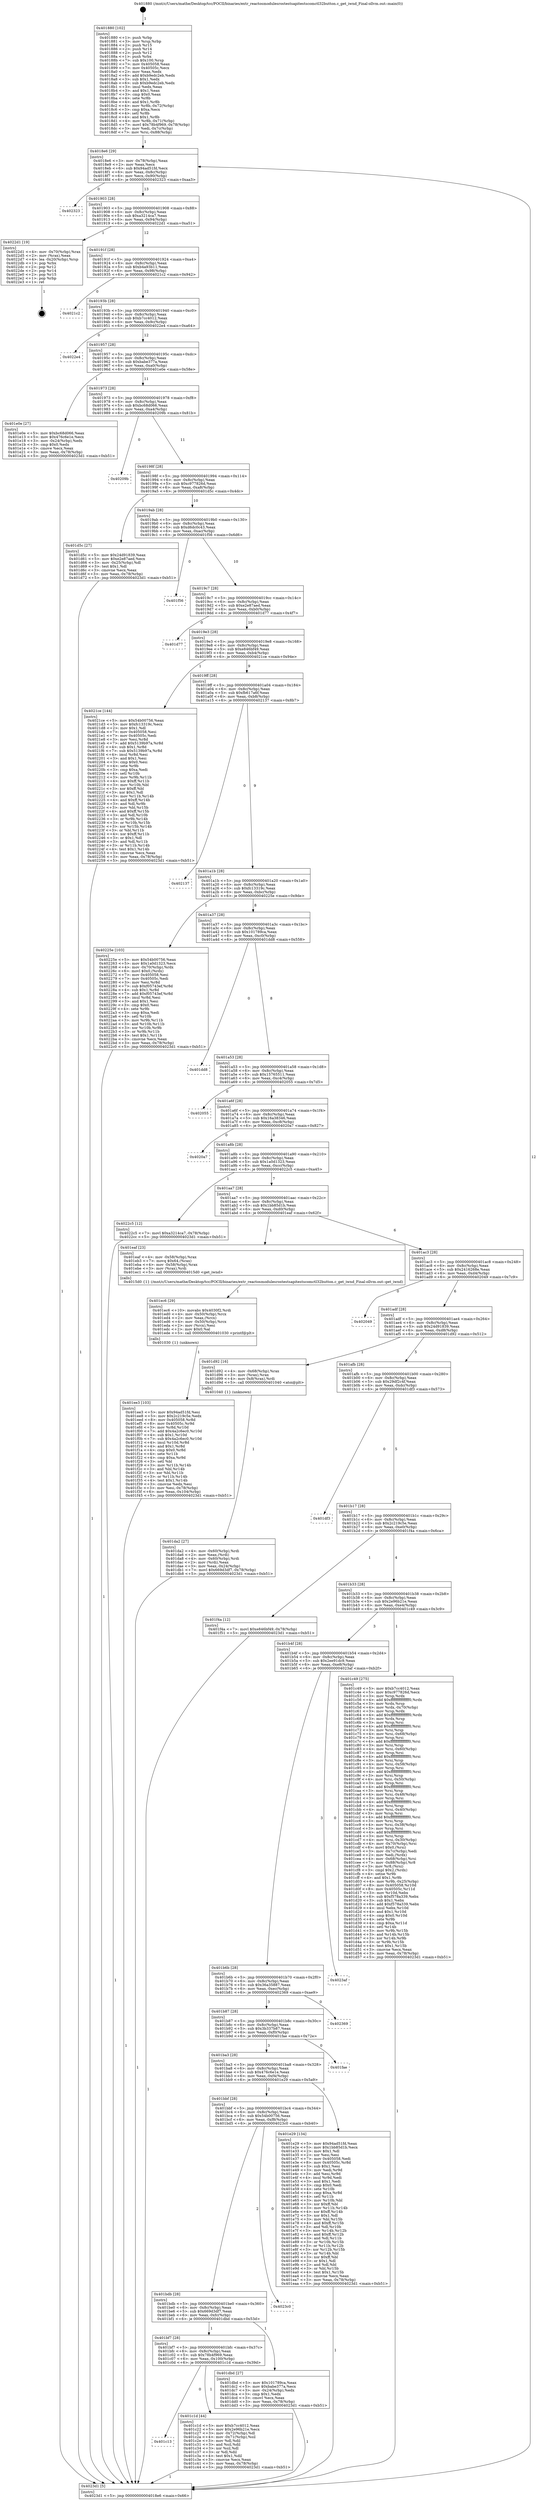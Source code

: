 digraph "0x401880" {
  label = "0x401880 (/mnt/c/Users/mathe/Desktop/tcc/POCII/binaries/extr_reactosmodulesrostestsapitestscomctl32button.c_get_iwnd_Final-ollvm.out::main(0))"
  labelloc = "t"
  node[shape=record]

  Entry [label="",width=0.3,height=0.3,shape=circle,fillcolor=black,style=filled]
  "0x4018e6" [label="{
     0x4018e6 [29]\l
     | [instrs]\l
     &nbsp;&nbsp;0x4018e6 \<+3\>: mov -0x78(%rbp),%eax\l
     &nbsp;&nbsp;0x4018e9 \<+2\>: mov %eax,%ecx\l
     &nbsp;&nbsp;0x4018eb \<+6\>: sub $0x94ad51fd,%ecx\l
     &nbsp;&nbsp;0x4018f1 \<+6\>: mov %eax,-0x8c(%rbp)\l
     &nbsp;&nbsp;0x4018f7 \<+6\>: mov %ecx,-0x90(%rbp)\l
     &nbsp;&nbsp;0x4018fd \<+6\>: je 0000000000402323 \<main+0xaa3\>\l
  }"]
  "0x402323" [label="{
     0x402323\l
  }", style=dashed]
  "0x401903" [label="{
     0x401903 [28]\l
     | [instrs]\l
     &nbsp;&nbsp;0x401903 \<+5\>: jmp 0000000000401908 \<main+0x88\>\l
     &nbsp;&nbsp;0x401908 \<+6\>: mov -0x8c(%rbp),%eax\l
     &nbsp;&nbsp;0x40190e \<+5\>: sub $0xa3214ca7,%eax\l
     &nbsp;&nbsp;0x401913 \<+6\>: mov %eax,-0x94(%rbp)\l
     &nbsp;&nbsp;0x401919 \<+6\>: je 00000000004022d1 \<main+0xa51\>\l
  }"]
  Exit [label="",width=0.3,height=0.3,shape=circle,fillcolor=black,style=filled,peripheries=2]
  "0x4022d1" [label="{
     0x4022d1 [19]\l
     | [instrs]\l
     &nbsp;&nbsp;0x4022d1 \<+4\>: mov -0x70(%rbp),%rax\l
     &nbsp;&nbsp;0x4022d5 \<+2\>: mov (%rax),%eax\l
     &nbsp;&nbsp;0x4022d7 \<+4\>: lea -0x20(%rbp),%rsp\l
     &nbsp;&nbsp;0x4022db \<+1\>: pop %rbx\l
     &nbsp;&nbsp;0x4022dc \<+2\>: pop %r12\l
     &nbsp;&nbsp;0x4022de \<+2\>: pop %r14\l
     &nbsp;&nbsp;0x4022e0 \<+2\>: pop %r15\l
     &nbsp;&nbsp;0x4022e2 \<+1\>: pop %rbp\l
     &nbsp;&nbsp;0x4022e3 \<+1\>: ret\l
  }"]
  "0x40191f" [label="{
     0x40191f [28]\l
     | [instrs]\l
     &nbsp;&nbsp;0x40191f \<+5\>: jmp 0000000000401924 \<main+0xa4\>\l
     &nbsp;&nbsp;0x401924 \<+6\>: mov -0x8c(%rbp),%eax\l
     &nbsp;&nbsp;0x40192a \<+5\>: sub $0xb4a93b11,%eax\l
     &nbsp;&nbsp;0x40192f \<+6\>: mov %eax,-0x98(%rbp)\l
     &nbsp;&nbsp;0x401935 \<+6\>: je 00000000004021c2 \<main+0x942\>\l
  }"]
  "0x401ee3" [label="{
     0x401ee3 [103]\l
     | [instrs]\l
     &nbsp;&nbsp;0x401ee3 \<+5\>: mov $0x94ad51fd,%esi\l
     &nbsp;&nbsp;0x401ee8 \<+5\>: mov $0x2c219c5e,%edx\l
     &nbsp;&nbsp;0x401eed \<+8\>: mov 0x405058,%r8d\l
     &nbsp;&nbsp;0x401ef5 \<+8\>: mov 0x40505c,%r9d\l
     &nbsp;&nbsp;0x401efd \<+3\>: mov %r8d,%r10d\l
     &nbsp;&nbsp;0x401f00 \<+7\>: add $0x4a2c6ec0,%r10d\l
     &nbsp;&nbsp;0x401f07 \<+4\>: sub $0x1,%r10d\l
     &nbsp;&nbsp;0x401f0b \<+7\>: sub $0x4a2c6ec0,%r10d\l
     &nbsp;&nbsp;0x401f12 \<+4\>: imul %r10d,%r8d\l
     &nbsp;&nbsp;0x401f16 \<+4\>: and $0x1,%r8d\l
     &nbsp;&nbsp;0x401f1a \<+4\>: cmp $0x0,%r8d\l
     &nbsp;&nbsp;0x401f1e \<+4\>: sete %r11b\l
     &nbsp;&nbsp;0x401f22 \<+4\>: cmp $0xa,%r9d\l
     &nbsp;&nbsp;0x401f26 \<+3\>: setl %bl\l
     &nbsp;&nbsp;0x401f29 \<+3\>: mov %r11b,%r14b\l
     &nbsp;&nbsp;0x401f2c \<+3\>: and %bl,%r14b\l
     &nbsp;&nbsp;0x401f2f \<+3\>: xor %bl,%r11b\l
     &nbsp;&nbsp;0x401f32 \<+3\>: or %r11b,%r14b\l
     &nbsp;&nbsp;0x401f35 \<+4\>: test $0x1,%r14b\l
     &nbsp;&nbsp;0x401f39 \<+3\>: cmovne %edx,%esi\l
     &nbsp;&nbsp;0x401f3c \<+3\>: mov %esi,-0x78(%rbp)\l
     &nbsp;&nbsp;0x401f3f \<+6\>: mov %eax,-0x104(%rbp)\l
     &nbsp;&nbsp;0x401f45 \<+5\>: jmp 00000000004023d1 \<main+0xb51\>\l
  }"]
  "0x4021c2" [label="{
     0x4021c2\l
  }", style=dashed]
  "0x40193b" [label="{
     0x40193b [28]\l
     | [instrs]\l
     &nbsp;&nbsp;0x40193b \<+5\>: jmp 0000000000401940 \<main+0xc0\>\l
     &nbsp;&nbsp;0x401940 \<+6\>: mov -0x8c(%rbp),%eax\l
     &nbsp;&nbsp;0x401946 \<+5\>: sub $0xb7cc4012,%eax\l
     &nbsp;&nbsp;0x40194b \<+6\>: mov %eax,-0x9c(%rbp)\l
     &nbsp;&nbsp;0x401951 \<+6\>: je 00000000004022e4 \<main+0xa64\>\l
  }"]
  "0x401ec6" [label="{
     0x401ec6 [29]\l
     | [instrs]\l
     &nbsp;&nbsp;0x401ec6 \<+10\>: movabs $0x4030f2,%rdi\l
     &nbsp;&nbsp;0x401ed0 \<+4\>: mov -0x50(%rbp),%rcx\l
     &nbsp;&nbsp;0x401ed4 \<+2\>: mov %eax,(%rcx)\l
     &nbsp;&nbsp;0x401ed6 \<+4\>: mov -0x50(%rbp),%rcx\l
     &nbsp;&nbsp;0x401eda \<+2\>: mov (%rcx),%esi\l
     &nbsp;&nbsp;0x401edc \<+2\>: mov $0x0,%al\l
     &nbsp;&nbsp;0x401ede \<+5\>: call 0000000000401030 \<printf@plt\>\l
     | [calls]\l
     &nbsp;&nbsp;0x401030 \{1\} (unknown)\l
  }"]
  "0x4022e4" [label="{
     0x4022e4\l
  }", style=dashed]
  "0x401957" [label="{
     0x401957 [28]\l
     | [instrs]\l
     &nbsp;&nbsp;0x401957 \<+5\>: jmp 000000000040195c \<main+0xdc\>\l
     &nbsp;&nbsp;0x40195c \<+6\>: mov -0x8c(%rbp),%eax\l
     &nbsp;&nbsp;0x401962 \<+5\>: sub $0xbabe377a,%eax\l
     &nbsp;&nbsp;0x401967 \<+6\>: mov %eax,-0xa0(%rbp)\l
     &nbsp;&nbsp;0x40196d \<+6\>: je 0000000000401e0e \<main+0x58e\>\l
  }"]
  "0x401da2" [label="{
     0x401da2 [27]\l
     | [instrs]\l
     &nbsp;&nbsp;0x401da2 \<+4\>: mov -0x60(%rbp),%rdi\l
     &nbsp;&nbsp;0x401da6 \<+2\>: mov %eax,(%rdi)\l
     &nbsp;&nbsp;0x401da8 \<+4\>: mov -0x60(%rbp),%rdi\l
     &nbsp;&nbsp;0x401dac \<+2\>: mov (%rdi),%eax\l
     &nbsp;&nbsp;0x401dae \<+3\>: mov %eax,-0x24(%rbp)\l
     &nbsp;&nbsp;0x401db1 \<+7\>: movl $0x669d3df7,-0x78(%rbp)\l
     &nbsp;&nbsp;0x401db8 \<+5\>: jmp 00000000004023d1 \<main+0xb51\>\l
  }"]
  "0x401e0e" [label="{
     0x401e0e [27]\l
     | [instrs]\l
     &nbsp;&nbsp;0x401e0e \<+5\>: mov $0xbc68d066,%eax\l
     &nbsp;&nbsp;0x401e13 \<+5\>: mov $0x476c6e1e,%ecx\l
     &nbsp;&nbsp;0x401e18 \<+3\>: mov -0x24(%rbp),%edx\l
     &nbsp;&nbsp;0x401e1b \<+3\>: cmp $0x0,%edx\l
     &nbsp;&nbsp;0x401e1e \<+3\>: cmove %ecx,%eax\l
     &nbsp;&nbsp;0x401e21 \<+3\>: mov %eax,-0x78(%rbp)\l
     &nbsp;&nbsp;0x401e24 \<+5\>: jmp 00000000004023d1 \<main+0xb51\>\l
  }"]
  "0x401973" [label="{
     0x401973 [28]\l
     | [instrs]\l
     &nbsp;&nbsp;0x401973 \<+5\>: jmp 0000000000401978 \<main+0xf8\>\l
     &nbsp;&nbsp;0x401978 \<+6\>: mov -0x8c(%rbp),%eax\l
     &nbsp;&nbsp;0x40197e \<+5\>: sub $0xbc68d066,%eax\l
     &nbsp;&nbsp;0x401983 \<+6\>: mov %eax,-0xa4(%rbp)\l
     &nbsp;&nbsp;0x401989 \<+6\>: je 000000000040209b \<main+0x81b\>\l
  }"]
  "0x401880" [label="{
     0x401880 [102]\l
     | [instrs]\l
     &nbsp;&nbsp;0x401880 \<+1\>: push %rbp\l
     &nbsp;&nbsp;0x401881 \<+3\>: mov %rsp,%rbp\l
     &nbsp;&nbsp;0x401884 \<+2\>: push %r15\l
     &nbsp;&nbsp;0x401886 \<+2\>: push %r14\l
     &nbsp;&nbsp;0x401888 \<+2\>: push %r12\l
     &nbsp;&nbsp;0x40188a \<+1\>: push %rbx\l
     &nbsp;&nbsp;0x40188b \<+7\>: sub $0x100,%rsp\l
     &nbsp;&nbsp;0x401892 \<+7\>: mov 0x405058,%eax\l
     &nbsp;&nbsp;0x401899 \<+7\>: mov 0x40505c,%ecx\l
     &nbsp;&nbsp;0x4018a0 \<+2\>: mov %eax,%edx\l
     &nbsp;&nbsp;0x4018a2 \<+6\>: add $0xb9edc2eb,%edx\l
     &nbsp;&nbsp;0x4018a8 \<+3\>: sub $0x1,%edx\l
     &nbsp;&nbsp;0x4018ab \<+6\>: sub $0xb9edc2eb,%edx\l
     &nbsp;&nbsp;0x4018b1 \<+3\>: imul %edx,%eax\l
     &nbsp;&nbsp;0x4018b4 \<+3\>: and $0x1,%eax\l
     &nbsp;&nbsp;0x4018b7 \<+3\>: cmp $0x0,%eax\l
     &nbsp;&nbsp;0x4018ba \<+4\>: sete %r8b\l
     &nbsp;&nbsp;0x4018be \<+4\>: and $0x1,%r8b\l
     &nbsp;&nbsp;0x4018c2 \<+4\>: mov %r8b,-0x72(%rbp)\l
     &nbsp;&nbsp;0x4018c6 \<+3\>: cmp $0xa,%ecx\l
     &nbsp;&nbsp;0x4018c9 \<+4\>: setl %r8b\l
     &nbsp;&nbsp;0x4018cd \<+4\>: and $0x1,%r8b\l
     &nbsp;&nbsp;0x4018d1 \<+4\>: mov %r8b,-0x71(%rbp)\l
     &nbsp;&nbsp;0x4018d5 \<+7\>: movl $0x78b4f969,-0x78(%rbp)\l
     &nbsp;&nbsp;0x4018dc \<+3\>: mov %edi,-0x7c(%rbp)\l
     &nbsp;&nbsp;0x4018df \<+7\>: mov %rsi,-0x88(%rbp)\l
  }"]
  "0x40209b" [label="{
     0x40209b\l
  }", style=dashed]
  "0x40198f" [label="{
     0x40198f [28]\l
     | [instrs]\l
     &nbsp;&nbsp;0x40198f \<+5\>: jmp 0000000000401994 \<main+0x114\>\l
     &nbsp;&nbsp;0x401994 \<+6\>: mov -0x8c(%rbp),%eax\l
     &nbsp;&nbsp;0x40199a \<+5\>: sub $0xc977826d,%eax\l
     &nbsp;&nbsp;0x40199f \<+6\>: mov %eax,-0xa8(%rbp)\l
     &nbsp;&nbsp;0x4019a5 \<+6\>: je 0000000000401d5c \<main+0x4dc\>\l
  }"]
  "0x4023d1" [label="{
     0x4023d1 [5]\l
     | [instrs]\l
     &nbsp;&nbsp;0x4023d1 \<+5\>: jmp 00000000004018e6 \<main+0x66\>\l
  }"]
  "0x401d5c" [label="{
     0x401d5c [27]\l
     | [instrs]\l
     &nbsp;&nbsp;0x401d5c \<+5\>: mov $0x24d91839,%eax\l
     &nbsp;&nbsp;0x401d61 \<+5\>: mov $0xe2e87aed,%ecx\l
     &nbsp;&nbsp;0x401d66 \<+3\>: mov -0x25(%rbp),%dl\l
     &nbsp;&nbsp;0x401d69 \<+3\>: test $0x1,%dl\l
     &nbsp;&nbsp;0x401d6c \<+3\>: cmovne %ecx,%eax\l
     &nbsp;&nbsp;0x401d6f \<+3\>: mov %eax,-0x78(%rbp)\l
     &nbsp;&nbsp;0x401d72 \<+5\>: jmp 00000000004023d1 \<main+0xb51\>\l
  }"]
  "0x4019ab" [label="{
     0x4019ab [28]\l
     | [instrs]\l
     &nbsp;&nbsp;0x4019ab \<+5\>: jmp 00000000004019b0 \<main+0x130\>\l
     &nbsp;&nbsp;0x4019b0 \<+6\>: mov -0x8c(%rbp),%eax\l
     &nbsp;&nbsp;0x4019b6 \<+5\>: sub $0xd6dc0c43,%eax\l
     &nbsp;&nbsp;0x4019bb \<+6\>: mov %eax,-0xac(%rbp)\l
     &nbsp;&nbsp;0x4019c1 \<+6\>: je 0000000000401f56 \<main+0x6d6\>\l
  }"]
  "0x401c13" [label="{
     0x401c13\l
  }", style=dashed]
  "0x401f56" [label="{
     0x401f56\l
  }", style=dashed]
  "0x4019c7" [label="{
     0x4019c7 [28]\l
     | [instrs]\l
     &nbsp;&nbsp;0x4019c7 \<+5\>: jmp 00000000004019cc \<main+0x14c\>\l
     &nbsp;&nbsp;0x4019cc \<+6\>: mov -0x8c(%rbp),%eax\l
     &nbsp;&nbsp;0x4019d2 \<+5\>: sub $0xe2e87aed,%eax\l
     &nbsp;&nbsp;0x4019d7 \<+6\>: mov %eax,-0xb0(%rbp)\l
     &nbsp;&nbsp;0x4019dd \<+6\>: je 0000000000401d77 \<main+0x4f7\>\l
  }"]
  "0x401c1d" [label="{
     0x401c1d [44]\l
     | [instrs]\l
     &nbsp;&nbsp;0x401c1d \<+5\>: mov $0xb7cc4012,%eax\l
     &nbsp;&nbsp;0x401c22 \<+5\>: mov $0x2e96b21e,%ecx\l
     &nbsp;&nbsp;0x401c27 \<+3\>: mov -0x72(%rbp),%dl\l
     &nbsp;&nbsp;0x401c2a \<+4\>: mov -0x71(%rbp),%sil\l
     &nbsp;&nbsp;0x401c2e \<+3\>: mov %dl,%dil\l
     &nbsp;&nbsp;0x401c31 \<+3\>: and %sil,%dil\l
     &nbsp;&nbsp;0x401c34 \<+3\>: xor %sil,%dl\l
     &nbsp;&nbsp;0x401c37 \<+3\>: or %dl,%dil\l
     &nbsp;&nbsp;0x401c3a \<+4\>: test $0x1,%dil\l
     &nbsp;&nbsp;0x401c3e \<+3\>: cmovne %ecx,%eax\l
     &nbsp;&nbsp;0x401c41 \<+3\>: mov %eax,-0x78(%rbp)\l
     &nbsp;&nbsp;0x401c44 \<+5\>: jmp 00000000004023d1 \<main+0xb51\>\l
  }"]
  "0x401d77" [label="{
     0x401d77\l
  }", style=dashed]
  "0x4019e3" [label="{
     0x4019e3 [28]\l
     | [instrs]\l
     &nbsp;&nbsp;0x4019e3 \<+5\>: jmp 00000000004019e8 \<main+0x168\>\l
     &nbsp;&nbsp;0x4019e8 \<+6\>: mov -0x8c(%rbp),%eax\l
     &nbsp;&nbsp;0x4019ee \<+5\>: sub $0xe846bf49,%eax\l
     &nbsp;&nbsp;0x4019f3 \<+6\>: mov %eax,-0xb4(%rbp)\l
     &nbsp;&nbsp;0x4019f9 \<+6\>: je 00000000004021ce \<main+0x94e\>\l
  }"]
  "0x401bf7" [label="{
     0x401bf7 [28]\l
     | [instrs]\l
     &nbsp;&nbsp;0x401bf7 \<+5\>: jmp 0000000000401bfc \<main+0x37c\>\l
     &nbsp;&nbsp;0x401bfc \<+6\>: mov -0x8c(%rbp),%eax\l
     &nbsp;&nbsp;0x401c02 \<+5\>: sub $0x78b4f969,%eax\l
     &nbsp;&nbsp;0x401c07 \<+6\>: mov %eax,-0x100(%rbp)\l
     &nbsp;&nbsp;0x401c0d \<+6\>: je 0000000000401c1d \<main+0x39d\>\l
  }"]
  "0x4021ce" [label="{
     0x4021ce [144]\l
     | [instrs]\l
     &nbsp;&nbsp;0x4021ce \<+5\>: mov $0x54b00756,%eax\l
     &nbsp;&nbsp;0x4021d3 \<+5\>: mov $0xfc13319c,%ecx\l
     &nbsp;&nbsp;0x4021d8 \<+2\>: mov $0x1,%dl\l
     &nbsp;&nbsp;0x4021da \<+7\>: mov 0x405058,%esi\l
     &nbsp;&nbsp;0x4021e1 \<+7\>: mov 0x40505c,%edi\l
     &nbsp;&nbsp;0x4021e8 \<+3\>: mov %esi,%r8d\l
     &nbsp;&nbsp;0x4021eb \<+7\>: add $0x5139b97a,%r8d\l
     &nbsp;&nbsp;0x4021f2 \<+4\>: sub $0x1,%r8d\l
     &nbsp;&nbsp;0x4021f6 \<+7\>: sub $0x5139b97a,%r8d\l
     &nbsp;&nbsp;0x4021fd \<+4\>: imul %r8d,%esi\l
     &nbsp;&nbsp;0x402201 \<+3\>: and $0x1,%esi\l
     &nbsp;&nbsp;0x402204 \<+3\>: cmp $0x0,%esi\l
     &nbsp;&nbsp;0x402207 \<+4\>: sete %r9b\l
     &nbsp;&nbsp;0x40220b \<+3\>: cmp $0xa,%edi\l
     &nbsp;&nbsp;0x40220e \<+4\>: setl %r10b\l
     &nbsp;&nbsp;0x402212 \<+3\>: mov %r9b,%r11b\l
     &nbsp;&nbsp;0x402215 \<+4\>: xor $0xff,%r11b\l
     &nbsp;&nbsp;0x402219 \<+3\>: mov %r10b,%bl\l
     &nbsp;&nbsp;0x40221c \<+3\>: xor $0xff,%bl\l
     &nbsp;&nbsp;0x40221f \<+3\>: xor $0x1,%dl\l
     &nbsp;&nbsp;0x402222 \<+3\>: mov %r11b,%r14b\l
     &nbsp;&nbsp;0x402225 \<+4\>: and $0xff,%r14b\l
     &nbsp;&nbsp;0x402229 \<+3\>: and %dl,%r9b\l
     &nbsp;&nbsp;0x40222c \<+3\>: mov %bl,%r15b\l
     &nbsp;&nbsp;0x40222f \<+4\>: and $0xff,%r15b\l
     &nbsp;&nbsp;0x402233 \<+3\>: and %dl,%r10b\l
     &nbsp;&nbsp;0x402236 \<+3\>: or %r9b,%r14b\l
     &nbsp;&nbsp;0x402239 \<+3\>: or %r10b,%r15b\l
     &nbsp;&nbsp;0x40223c \<+3\>: xor %r15b,%r14b\l
     &nbsp;&nbsp;0x40223f \<+3\>: or %bl,%r11b\l
     &nbsp;&nbsp;0x402242 \<+4\>: xor $0xff,%r11b\l
     &nbsp;&nbsp;0x402246 \<+3\>: or $0x1,%dl\l
     &nbsp;&nbsp;0x402249 \<+3\>: and %dl,%r11b\l
     &nbsp;&nbsp;0x40224c \<+3\>: or %r11b,%r14b\l
     &nbsp;&nbsp;0x40224f \<+4\>: test $0x1,%r14b\l
     &nbsp;&nbsp;0x402253 \<+3\>: cmovne %ecx,%eax\l
     &nbsp;&nbsp;0x402256 \<+3\>: mov %eax,-0x78(%rbp)\l
     &nbsp;&nbsp;0x402259 \<+5\>: jmp 00000000004023d1 \<main+0xb51\>\l
  }"]
  "0x4019ff" [label="{
     0x4019ff [28]\l
     | [instrs]\l
     &nbsp;&nbsp;0x4019ff \<+5\>: jmp 0000000000401a04 \<main+0x184\>\l
     &nbsp;&nbsp;0x401a04 \<+6\>: mov -0x8c(%rbp),%eax\l
     &nbsp;&nbsp;0x401a0a \<+5\>: sub $0xfb617a6f,%eax\l
     &nbsp;&nbsp;0x401a0f \<+6\>: mov %eax,-0xb8(%rbp)\l
     &nbsp;&nbsp;0x401a15 \<+6\>: je 0000000000402137 \<main+0x8b7\>\l
  }"]
  "0x401dbd" [label="{
     0x401dbd [27]\l
     | [instrs]\l
     &nbsp;&nbsp;0x401dbd \<+5\>: mov $0x101789ca,%eax\l
     &nbsp;&nbsp;0x401dc2 \<+5\>: mov $0xbabe377a,%ecx\l
     &nbsp;&nbsp;0x401dc7 \<+3\>: mov -0x24(%rbp),%edx\l
     &nbsp;&nbsp;0x401dca \<+3\>: cmp $0x1,%edx\l
     &nbsp;&nbsp;0x401dcd \<+3\>: cmovl %ecx,%eax\l
     &nbsp;&nbsp;0x401dd0 \<+3\>: mov %eax,-0x78(%rbp)\l
     &nbsp;&nbsp;0x401dd3 \<+5\>: jmp 00000000004023d1 \<main+0xb51\>\l
  }"]
  "0x402137" [label="{
     0x402137\l
  }", style=dashed]
  "0x401a1b" [label="{
     0x401a1b [28]\l
     | [instrs]\l
     &nbsp;&nbsp;0x401a1b \<+5\>: jmp 0000000000401a20 \<main+0x1a0\>\l
     &nbsp;&nbsp;0x401a20 \<+6\>: mov -0x8c(%rbp),%eax\l
     &nbsp;&nbsp;0x401a26 \<+5\>: sub $0xfc13319c,%eax\l
     &nbsp;&nbsp;0x401a2b \<+6\>: mov %eax,-0xbc(%rbp)\l
     &nbsp;&nbsp;0x401a31 \<+6\>: je 000000000040225e \<main+0x9de\>\l
  }"]
  "0x401bdb" [label="{
     0x401bdb [28]\l
     | [instrs]\l
     &nbsp;&nbsp;0x401bdb \<+5\>: jmp 0000000000401be0 \<main+0x360\>\l
     &nbsp;&nbsp;0x401be0 \<+6\>: mov -0x8c(%rbp),%eax\l
     &nbsp;&nbsp;0x401be6 \<+5\>: sub $0x669d3df7,%eax\l
     &nbsp;&nbsp;0x401beb \<+6\>: mov %eax,-0xfc(%rbp)\l
     &nbsp;&nbsp;0x401bf1 \<+6\>: je 0000000000401dbd \<main+0x53d\>\l
  }"]
  "0x40225e" [label="{
     0x40225e [103]\l
     | [instrs]\l
     &nbsp;&nbsp;0x40225e \<+5\>: mov $0x54b00756,%eax\l
     &nbsp;&nbsp;0x402263 \<+5\>: mov $0x1a0d1323,%ecx\l
     &nbsp;&nbsp;0x402268 \<+4\>: mov -0x70(%rbp),%rdx\l
     &nbsp;&nbsp;0x40226c \<+6\>: movl $0x0,(%rdx)\l
     &nbsp;&nbsp;0x402272 \<+7\>: mov 0x405058,%esi\l
     &nbsp;&nbsp;0x402279 \<+7\>: mov 0x40505c,%edi\l
     &nbsp;&nbsp;0x402280 \<+3\>: mov %esi,%r8d\l
     &nbsp;&nbsp;0x402283 \<+7\>: sub $0xf05743ef,%r8d\l
     &nbsp;&nbsp;0x40228a \<+4\>: sub $0x1,%r8d\l
     &nbsp;&nbsp;0x40228e \<+7\>: add $0xf05743ef,%r8d\l
     &nbsp;&nbsp;0x402295 \<+4\>: imul %r8d,%esi\l
     &nbsp;&nbsp;0x402299 \<+3\>: and $0x1,%esi\l
     &nbsp;&nbsp;0x40229c \<+3\>: cmp $0x0,%esi\l
     &nbsp;&nbsp;0x40229f \<+4\>: sete %r9b\l
     &nbsp;&nbsp;0x4022a3 \<+3\>: cmp $0xa,%edi\l
     &nbsp;&nbsp;0x4022a6 \<+4\>: setl %r10b\l
     &nbsp;&nbsp;0x4022aa \<+3\>: mov %r9b,%r11b\l
     &nbsp;&nbsp;0x4022ad \<+3\>: and %r10b,%r11b\l
     &nbsp;&nbsp;0x4022b0 \<+3\>: xor %r10b,%r9b\l
     &nbsp;&nbsp;0x4022b3 \<+3\>: or %r9b,%r11b\l
     &nbsp;&nbsp;0x4022b6 \<+4\>: test $0x1,%r11b\l
     &nbsp;&nbsp;0x4022ba \<+3\>: cmovne %ecx,%eax\l
     &nbsp;&nbsp;0x4022bd \<+3\>: mov %eax,-0x78(%rbp)\l
     &nbsp;&nbsp;0x4022c0 \<+5\>: jmp 00000000004023d1 \<main+0xb51\>\l
  }"]
  "0x401a37" [label="{
     0x401a37 [28]\l
     | [instrs]\l
     &nbsp;&nbsp;0x401a37 \<+5\>: jmp 0000000000401a3c \<main+0x1bc\>\l
     &nbsp;&nbsp;0x401a3c \<+6\>: mov -0x8c(%rbp),%eax\l
     &nbsp;&nbsp;0x401a42 \<+5\>: sub $0x101789ca,%eax\l
     &nbsp;&nbsp;0x401a47 \<+6\>: mov %eax,-0xc0(%rbp)\l
     &nbsp;&nbsp;0x401a4d \<+6\>: je 0000000000401dd8 \<main+0x558\>\l
  }"]
  "0x4023c0" [label="{
     0x4023c0\l
  }", style=dashed]
  "0x401dd8" [label="{
     0x401dd8\l
  }", style=dashed]
  "0x401a53" [label="{
     0x401a53 [28]\l
     | [instrs]\l
     &nbsp;&nbsp;0x401a53 \<+5\>: jmp 0000000000401a58 \<main+0x1d8\>\l
     &nbsp;&nbsp;0x401a58 \<+6\>: mov -0x8c(%rbp),%eax\l
     &nbsp;&nbsp;0x401a5e \<+5\>: sub $0x15765511,%eax\l
     &nbsp;&nbsp;0x401a63 \<+6\>: mov %eax,-0xc4(%rbp)\l
     &nbsp;&nbsp;0x401a69 \<+6\>: je 0000000000402055 \<main+0x7d5\>\l
  }"]
  "0x401bbf" [label="{
     0x401bbf [28]\l
     | [instrs]\l
     &nbsp;&nbsp;0x401bbf \<+5\>: jmp 0000000000401bc4 \<main+0x344\>\l
     &nbsp;&nbsp;0x401bc4 \<+6\>: mov -0x8c(%rbp),%eax\l
     &nbsp;&nbsp;0x401bca \<+5\>: sub $0x54b00756,%eax\l
     &nbsp;&nbsp;0x401bcf \<+6\>: mov %eax,-0xf8(%rbp)\l
     &nbsp;&nbsp;0x401bd5 \<+6\>: je 00000000004023c0 \<main+0xb40\>\l
  }"]
  "0x402055" [label="{
     0x402055\l
  }", style=dashed]
  "0x401a6f" [label="{
     0x401a6f [28]\l
     | [instrs]\l
     &nbsp;&nbsp;0x401a6f \<+5\>: jmp 0000000000401a74 \<main+0x1f4\>\l
     &nbsp;&nbsp;0x401a74 \<+6\>: mov -0x8c(%rbp),%eax\l
     &nbsp;&nbsp;0x401a7a \<+5\>: sub $0x16a38346,%eax\l
     &nbsp;&nbsp;0x401a7f \<+6\>: mov %eax,-0xc8(%rbp)\l
     &nbsp;&nbsp;0x401a85 \<+6\>: je 00000000004020a7 \<main+0x827\>\l
  }"]
  "0x401e29" [label="{
     0x401e29 [134]\l
     | [instrs]\l
     &nbsp;&nbsp;0x401e29 \<+5\>: mov $0x94ad51fd,%eax\l
     &nbsp;&nbsp;0x401e2e \<+5\>: mov $0x1bb85d1b,%ecx\l
     &nbsp;&nbsp;0x401e33 \<+2\>: mov $0x1,%dl\l
     &nbsp;&nbsp;0x401e35 \<+2\>: xor %esi,%esi\l
     &nbsp;&nbsp;0x401e37 \<+7\>: mov 0x405058,%edi\l
     &nbsp;&nbsp;0x401e3e \<+8\>: mov 0x40505c,%r8d\l
     &nbsp;&nbsp;0x401e46 \<+3\>: sub $0x1,%esi\l
     &nbsp;&nbsp;0x401e49 \<+3\>: mov %edi,%r9d\l
     &nbsp;&nbsp;0x401e4c \<+3\>: add %esi,%r9d\l
     &nbsp;&nbsp;0x401e4f \<+4\>: imul %r9d,%edi\l
     &nbsp;&nbsp;0x401e53 \<+3\>: and $0x1,%edi\l
     &nbsp;&nbsp;0x401e56 \<+3\>: cmp $0x0,%edi\l
     &nbsp;&nbsp;0x401e59 \<+4\>: sete %r10b\l
     &nbsp;&nbsp;0x401e5d \<+4\>: cmp $0xa,%r8d\l
     &nbsp;&nbsp;0x401e61 \<+4\>: setl %r11b\l
     &nbsp;&nbsp;0x401e65 \<+3\>: mov %r10b,%bl\l
     &nbsp;&nbsp;0x401e68 \<+3\>: xor $0xff,%bl\l
     &nbsp;&nbsp;0x401e6b \<+3\>: mov %r11b,%r14b\l
     &nbsp;&nbsp;0x401e6e \<+4\>: xor $0xff,%r14b\l
     &nbsp;&nbsp;0x401e72 \<+3\>: xor $0x1,%dl\l
     &nbsp;&nbsp;0x401e75 \<+3\>: mov %bl,%r15b\l
     &nbsp;&nbsp;0x401e78 \<+4\>: and $0xff,%r15b\l
     &nbsp;&nbsp;0x401e7c \<+3\>: and %dl,%r10b\l
     &nbsp;&nbsp;0x401e7f \<+3\>: mov %r14b,%r12b\l
     &nbsp;&nbsp;0x401e82 \<+4\>: and $0xff,%r12b\l
     &nbsp;&nbsp;0x401e86 \<+3\>: and %dl,%r11b\l
     &nbsp;&nbsp;0x401e89 \<+3\>: or %r10b,%r15b\l
     &nbsp;&nbsp;0x401e8c \<+3\>: or %r11b,%r12b\l
     &nbsp;&nbsp;0x401e8f \<+3\>: xor %r12b,%r15b\l
     &nbsp;&nbsp;0x401e92 \<+3\>: or %r14b,%bl\l
     &nbsp;&nbsp;0x401e95 \<+3\>: xor $0xff,%bl\l
     &nbsp;&nbsp;0x401e98 \<+3\>: or $0x1,%dl\l
     &nbsp;&nbsp;0x401e9b \<+2\>: and %dl,%bl\l
     &nbsp;&nbsp;0x401e9d \<+3\>: or %bl,%r15b\l
     &nbsp;&nbsp;0x401ea0 \<+4\>: test $0x1,%r15b\l
     &nbsp;&nbsp;0x401ea4 \<+3\>: cmovne %ecx,%eax\l
     &nbsp;&nbsp;0x401ea7 \<+3\>: mov %eax,-0x78(%rbp)\l
     &nbsp;&nbsp;0x401eaa \<+5\>: jmp 00000000004023d1 \<main+0xb51\>\l
  }"]
  "0x4020a7" [label="{
     0x4020a7\l
  }", style=dashed]
  "0x401a8b" [label="{
     0x401a8b [28]\l
     | [instrs]\l
     &nbsp;&nbsp;0x401a8b \<+5\>: jmp 0000000000401a90 \<main+0x210\>\l
     &nbsp;&nbsp;0x401a90 \<+6\>: mov -0x8c(%rbp),%eax\l
     &nbsp;&nbsp;0x401a96 \<+5\>: sub $0x1a0d1323,%eax\l
     &nbsp;&nbsp;0x401a9b \<+6\>: mov %eax,-0xcc(%rbp)\l
     &nbsp;&nbsp;0x401aa1 \<+6\>: je 00000000004022c5 \<main+0xa45\>\l
  }"]
  "0x401ba3" [label="{
     0x401ba3 [28]\l
     | [instrs]\l
     &nbsp;&nbsp;0x401ba3 \<+5\>: jmp 0000000000401ba8 \<main+0x328\>\l
     &nbsp;&nbsp;0x401ba8 \<+6\>: mov -0x8c(%rbp),%eax\l
     &nbsp;&nbsp;0x401bae \<+5\>: sub $0x476c6e1e,%eax\l
     &nbsp;&nbsp;0x401bb3 \<+6\>: mov %eax,-0xf4(%rbp)\l
     &nbsp;&nbsp;0x401bb9 \<+6\>: je 0000000000401e29 \<main+0x5a9\>\l
  }"]
  "0x4022c5" [label="{
     0x4022c5 [12]\l
     | [instrs]\l
     &nbsp;&nbsp;0x4022c5 \<+7\>: movl $0xa3214ca7,-0x78(%rbp)\l
     &nbsp;&nbsp;0x4022cc \<+5\>: jmp 00000000004023d1 \<main+0xb51\>\l
  }"]
  "0x401aa7" [label="{
     0x401aa7 [28]\l
     | [instrs]\l
     &nbsp;&nbsp;0x401aa7 \<+5\>: jmp 0000000000401aac \<main+0x22c\>\l
     &nbsp;&nbsp;0x401aac \<+6\>: mov -0x8c(%rbp),%eax\l
     &nbsp;&nbsp;0x401ab2 \<+5\>: sub $0x1bb85d1b,%eax\l
     &nbsp;&nbsp;0x401ab7 \<+6\>: mov %eax,-0xd0(%rbp)\l
     &nbsp;&nbsp;0x401abd \<+6\>: je 0000000000401eaf \<main+0x62f\>\l
  }"]
  "0x401fae" [label="{
     0x401fae\l
  }", style=dashed]
  "0x401eaf" [label="{
     0x401eaf [23]\l
     | [instrs]\l
     &nbsp;&nbsp;0x401eaf \<+4\>: mov -0x58(%rbp),%rax\l
     &nbsp;&nbsp;0x401eb3 \<+7\>: movq $0x64,(%rax)\l
     &nbsp;&nbsp;0x401eba \<+4\>: mov -0x58(%rbp),%rax\l
     &nbsp;&nbsp;0x401ebe \<+3\>: mov (%rax),%rdi\l
     &nbsp;&nbsp;0x401ec1 \<+5\>: call 00000000004015d0 \<get_iwnd\>\l
     | [calls]\l
     &nbsp;&nbsp;0x4015d0 \{1\} (/mnt/c/Users/mathe/Desktop/tcc/POCII/binaries/extr_reactosmodulesrostestsapitestscomctl32button.c_get_iwnd_Final-ollvm.out::get_iwnd)\l
  }"]
  "0x401ac3" [label="{
     0x401ac3 [28]\l
     | [instrs]\l
     &nbsp;&nbsp;0x401ac3 \<+5\>: jmp 0000000000401ac8 \<main+0x248\>\l
     &nbsp;&nbsp;0x401ac8 \<+6\>: mov -0x8c(%rbp),%eax\l
     &nbsp;&nbsp;0x401ace \<+5\>: sub $0x2416268e,%eax\l
     &nbsp;&nbsp;0x401ad3 \<+6\>: mov %eax,-0xd4(%rbp)\l
     &nbsp;&nbsp;0x401ad9 \<+6\>: je 0000000000402049 \<main+0x7c9\>\l
  }"]
  "0x401b87" [label="{
     0x401b87 [28]\l
     | [instrs]\l
     &nbsp;&nbsp;0x401b87 \<+5\>: jmp 0000000000401b8c \<main+0x30c\>\l
     &nbsp;&nbsp;0x401b8c \<+6\>: mov -0x8c(%rbp),%eax\l
     &nbsp;&nbsp;0x401b92 \<+5\>: sub $0x3b337b87,%eax\l
     &nbsp;&nbsp;0x401b97 \<+6\>: mov %eax,-0xf0(%rbp)\l
     &nbsp;&nbsp;0x401b9d \<+6\>: je 0000000000401fae \<main+0x72e\>\l
  }"]
  "0x402049" [label="{
     0x402049\l
  }", style=dashed]
  "0x401adf" [label="{
     0x401adf [28]\l
     | [instrs]\l
     &nbsp;&nbsp;0x401adf \<+5\>: jmp 0000000000401ae4 \<main+0x264\>\l
     &nbsp;&nbsp;0x401ae4 \<+6\>: mov -0x8c(%rbp),%eax\l
     &nbsp;&nbsp;0x401aea \<+5\>: sub $0x24d91839,%eax\l
     &nbsp;&nbsp;0x401aef \<+6\>: mov %eax,-0xd8(%rbp)\l
     &nbsp;&nbsp;0x401af5 \<+6\>: je 0000000000401d92 \<main+0x512\>\l
  }"]
  "0x402369" [label="{
     0x402369\l
  }", style=dashed]
  "0x401d92" [label="{
     0x401d92 [16]\l
     | [instrs]\l
     &nbsp;&nbsp;0x401d92 \<+4\>: mov -0x68(%rbp),%rax\l
     &nbsp;&nbsp;0x401d96 \<+3\>: mov (%rax),%rax\l
     &nbsp;&nbsp;0x401d99 \<+4\>: mov 0x8(%rax),%rdi\l
     &nbsp;&nbsp;0x401d9d \<+5\>: call 0000000000401040 \<atoi@plt\>\l
     | [calls]\l
     &nbsp;&nbsp;0x401040 \{1\} (unknown)\l
  }"]
  "0x401afb" [label="{
     0x401afb [28]\l
     | [instrs]\l
     &nbsp;&nbsp;0x401afb \<+5\>: jmp 0000000000401b00 \<main+0x280\>\l
     &nbsp;&nbsp;0x401b00 \<+6\>: mov -0x8c(%rbp),%eax\l
     &nbsp;&nbsp;0x401b06 \<+5\>: sub $0x29df2c4f,%eax\l
     &nbsp;&nbsp;0x401b0b \<+6\>: mov %eax,-0xdc(%rbp)\l
     &nbsp;&nbsp;0x401b11 \<+6\>: je 0000000000401df3 \<main+0x573\>\l
  }"]
  "0x401b6b" [label="{
     0x401b6b [28]\l
     | [instrs]\l
     &nbsp;&nbsp;0x401b6b \<+5\>: jmp 0000000000401b70 \<main+0x2f0\>\l
     &nbsp;&nbsp;0x401b70 \<+6\>: mov -0x8c(%rbp),%eax\l
     &nbsp;&nbsp;0x401b76 \<+5\>: sub $0x36a35887,%eax\l
     &nbsp;&nbsp;0x401b7b \<+6\>: mov %eax,-0xec(%rbp)\l
     &nbsp;&nbsp;0x401b81 \<+6\>: je 0000000000402369 \<main+0xae9\>\l
  }"]
  "0x401df3" [label="{
     0x401df3\l
  }", style=dashed]
  "0x401b17" [label="{
     0x401b17 [28]\l
     | [instrs]\l
     &nbsp;&nbsp;0x401b17 \<+5\>: jmp 0000000000401b1c \<main+0x29c\>\l
     &nbsp;&nbsp;0x401b1c \<+6\>: mov -0x8c(%rbp),%eax\l
     &nbsp;&nbsp;0x401b22 \<+5\>: sub $0x2c219c5e,%eax\l
     &nbsp;&nbsp;0x401b27 \<+6\>: mov %eax,-0xe0(%rbp)\l
     &nbsp;&nbsp;0x401b2d \<+6\>: je 0000000000401f4a \<main+0x6ca\>\l
  }"]
  "0x4023af" [label="{
     0x4023af\l
  }", style=dashed]
  "0x401f4a" [label="{
     0x401f4a [12]\l
     | [instrs]\l
     &nbsp;&nbsp;0x401f4a \<+7\>: movl $0xe846bf49,-0x78(%rbp)\l
     &nbsp;&nbsp;0x401f51 \<+5\>: jmp 00000000004023d1 \<main+0xb51\>\l
  }"]
  "0x401b33" [label="{
     0x401b33 [28]\l
     | [instrs]\l
     &nbsp;&nbsp;0x401b33 \<+5\>: jmp 0000000000401b38 \<main+0x2b8\>\l
     &nbsp;&nbsp;0x401b38 \<+6\>: mov -0x8c(%rbp),%eax\l
     &nbsp;&nbsp;0x401b3e \<+5\>: sub $0x2e96b21e,%eax\l
     &nbsp;&nbsp;0x401b43 \<+6\>: mov %eax,-0xe4(%rbp)\l
     &nbsp;&nbsp;0x401b49 \<+6\>: je 0000000000401c49 \<main+0x3c9\>\l
  }"]
  "0x401b4f" [label="{
     0x401b4f [28]\l
     | [instrs]\l
     &nbsp;&nbsp;0x401b4f \<+5\>: jmp 0000000000401b54 \<main+0x2d4\>\l
     &nbsp;&nbsp;0x401b54 \<+6\>: mov -0x8c(%rbp),%eax\l
     &nbsp;&nbsp;0x401b5a \<+5\>: sub $0x2ee91dc9,%eax\l
     &nbsp;&nbsp;0x401b5f \<+6\>: mov %eax,-0xe8(%rbp)\l
     &nbsp;&nbsp;0x401b65 \<+6\>: je 00000000004023af \<main+0xb2f\>\l
  }"]
  "0x401c49" [label="{
     0x401c49 [275]\l
     | [instrs]\l
     &nbsp;&nbsp;0x401c49 \<+5\>: mov $0xb7cc4012,%eax\l
     &nbsp;&nbsp;0x401c4e \<+5\>: mov $0xc977826d,%ecx\l
     &nbsp;&nbsp;0x401c53 \<+3\>: mov %rsp,%rdx\l
     &nbsp;&nbsp;0x401c56 \<+4\>: add $0xfffffffffffffff0,%rdx\l
     &nbsp;&nbsp;0x401c5a \<+3\>: mov %rdx,%rsp\l
     &nbsp;&nbsp;0x401c5d \<+4\>: mov %rdx,-0x70(%rbp)\l
     &nbsp;&nbsp;0x401c61 \<+3\>: mov %rsp,%rdx\l
     &nbsp;&nbsp;0x401c64 \<+4\>: add $0xfffffffffffffff0,%rdx\l
     &nbsp;&nbsp;0x401c68 \<+3\>: mov %rdx,%rsp\l
     &nbsp;&nbsp;0x401c6b \<+3\>: mov %rsp,%rsi\l
     &nbsp;&nbsp;0x401c6e \<+4\>: add $0xfffffffffffffff0,%rsi\l
     &nbsp;&nbsp;0x401c72 \<+3\>: mov %rsi,%rsp\l
     &nbsp;&nbsp;0x401c75 \<+4\>: mov %rsi,-0x68(%rbp)\l
     &nbsp;&nbsp;0x401c79 \<+3\>: mov %rsp,%rsi\l
     &nbsp;&nbsp;0x401c7c \<+4\>: add $0xfffffffffffffff0,%rsi\l
     &nbsp;&nbsp;0x401c80 \<+3\>: mov %rsi,%rsp\l
     &nbsp;&nbsp;0x401c83 \<+4\>: mov %rsi,-0x60(%rbp)\l
     &nbsp;&nbsp;0x401c87 \<+3\>: mov %rsp,%rsi\l
     &nbsp;&nbsp;0x401c8a \<+4\>: add $0xfffffffffffffff0,%rsi\l
     &nbsp;&nbsp;0x401c8e \<+3\>: mov %rsi,%rsp\l
     &nbsp;&nbsp;0x401c91 \<+4\>: mov %rsi,-0x58(%rbp)\l
     &nbsp;&nbsp;0x401c95 \<+3\>: mov %rsp,%rsi\l
     &nbsp;&nbsp;0x401c98 \<+4\>: add $0xfffffffffffffff0,%rsi\l
     &nbsp;&nbsp;0x401c9c \<+3\>: mov %rsi,%rsp\l
     &nbsp;&nbsp;0x401c9f \<+4\>: mov %rsi,-0x50(%rbp)\l
     &nbsp;&nbsp;0x401ca3 \<+3\>: mov %rsp,%rsi\l
     &nbsp;&nbsp;0x401ca6 \<+4\>: add $0xfffffffffffffff0,%rsi\l
     &nbsp;&nbsp;0x401caa \<+3\>: mov %rsi,%rsp\l
     &nbsp;&nbsp;0x401cad \<+4\>: mov %rsi,-0x48(%rbp)\l
     &nbsp;&nbsp;0x401cb1 \<+3\>: mov %rsp,%rsi\l
     &nbsp;&nbsp;0x401cb4 \<+4\>: add $0xfffffffffffffff0,%rsi\l
     &nbsp;&nbsp;0x401cb8 \<+3\>: mov %rsi,%rsp\l
     &nbsp;&nbsp;0x401cbb \<+4\>: mov %rsi,-0x40(%rbp)\l
     &nbsp;&nbsp;0x401cbf \<+3\>: mov %rsp,%rsi\l
     &nbsp;&nbsp;0x401cc2 \<+4\>: add $0xfffffffffffffff0,%rsi\l
     &nbsp;&nbsp;0x401cc6 \<+3\>: mov %rsi,%rsp\l
     &nbsp;&nbsp;0x401cc9 \<+4\>: mov %rsi,-0x38(%rbp)\l
     &nbsp;&nbsp;0x401ccd \<+3\>: mov %rsp,%rsi\l
     &nbsp;&nbsp;0x401cd0 \<+4\>: add $0xfffffffffffffff0,%rsi\l
     &nbsp;&nbsp;0x401cd4 \<+3\>: mov %rsi,%rsp\l
     &nbsp;&nbsp;0x401cd7 \<+4\>: mov %rsi,-0x30(%rbp)\l
     &nbsp;&nbsp;0x401cdb \<+4\>: mov -0x70(%rbp),%rsi\l
     &nbsp;&nbsp;0x401cdf \<+6\>: movl $0x0,(%rsi)\l
     &nbsp;&nbsp;0x401ce5 \<+3\>: mov -0x7c(%rbp),%edi\l
     &nbsp;&nbsp;0x401ce8 \<+2\>: mov %edi,(%rdx)\l
     &nbsp;&nbsp;0x401cea \<+4\>: mov -0x68(%rbp),%rsi\l
     &nbsp;&nbsp;0x401cee \<+7\>: mov -0x88(%rbp),%r8\l
     &nbsp;&nbsp;0x401cf5 \<+3\>: mov %r8,(%rsi)\l
     &nbsp;&nbsp;0x401cf8 \<+3\>: cmpl $0x2,(%rdx)\l
     &nbsp;&nbsp;0x401cfb \<+4\>: setne %r9b\l
     &nbsp;&nbsp;0x401cff \<+4\>: and $0x1,%r9b\l
     &nbsp;&nbsp;0x401d03 \<+4\>: mov %r9b,-0x25(%rbp)\l
     &nbsp;&nbsp;0x401d07 \<+8\>: mov 0x405058,%r10d\l
     &nbsp;&nbsp;0x401d0f \<+8\>: mov 0x40505c,%r11d\l
     &nbsp;&nbsp;0x401d17 \<+3\>: mov %r10d,%ebx\l
     &nbsp;&nbsp;0x401d1a \<+6\>: sub $0xf578a339,%ebx\l
     &nbsp;&nbsp;0x401d20 \<+3\>: sub $0x1,%ebx\l
     &nbsp;&nbsp;0x401d23 \<+6\>: add $0xf578a339,%ebx\l
     &nbsp;&nbsp;0x401d29 \<+4\>: imul %ebx,%r10d\l
     &nbsp;&nbsp;0x401d2d \<+4\>: and $0x1,%r10d\l
     &nbsp;&nbsp;0x401d31 \<+4\>: cmp $0x0,%r10d\l
     &nbsp;&nbsp;0x401d35 \<+4\>: sete %r9b\l
     &nbsp;&nbsp;0x401d39 \<+4\>: cmp $0xa,%r11d\l
     &nbsp;&nbsp;0x401d3d \<+4\>: setl %r14b\l
     &nbsp;&nbsp;0x401d41 \<+3\>: mov %r9b,%r15b\l
     &nbsp;&nbsp;0x401d44 \<+3\>: and %r14b,%r15b\l
     &nbsp;&nbsp;0x401d47 \<+3\>: xor %r14b,%r9b\l
     &nbsp;&nbsp;0x401d4a \<+3\>: or %r9b,%r15b\l
     &nbsp;&nbsp;0x401d4d \<+4\>: test $0x1,%r15b\l
     &nbsp;&nbsp;0x401d51 \<+3\>: cmovne %ecx,%eax\l
     &nbsp;&nbsp;0x401d54 \<+3\>: mov %eax,-0x78(%rbp)\l
     &nbsp;&nbsp;0x401d57 \<+5\>: jmp 00000000004023d1 \<main+0xb51\>\l
  }"]
  Entry -> "0x401880" [label=" 1"]
  "0x4018e6" -> "0x402323" [label=" 0"]
  "0x4018e6" -> "0x401903" [label=" 13"]
  "0x4022d1" -> Exit [label=" 1"]
  "0x401903" -> "0x4022d1" [label=" 1"]
  "0x401903" -> "0x40191f" [label=" 12"]
  "0x4022c5" -> "0x4023d1" [label=" 1"]
  "0x40191f" -> "0x4021c2" [label=" 0"]
  "0x40191f" -> "0x40193b" [label=" 12"]
  "0x40225e" -> "0x4023d1" [label=" 1"]
  "0x40193b" -> "0x4022e4" [label=" 0"]
  "0x40193b" -> "0x401957" [label=" 12"]
  "0x4021ce" -> "0x4023d1" [label=" 1"]
  "0x401957" -> "0x401e0e" [label=" 1"]
  "0x401957" -> "0x401973" [label=" 11"]
  "0x401f4a" -> "0x4023d1" [label=" 1"]
  "0x401973" -> "0x40209b" [label=" 0"]
  "0x401973" -> "0x40198f" [label=" 11"]
  "0x401ec6" -> "0x401ee3" [label=" 1"]
  "0x40198f" -> "0x401d5c" [label=" 1"]
  "0x40198f" -> "0x4019ab" [label=" 10"]
  "0x401eaf" -> "0x401ec6" [label=" 1"]
  "0x4019ab" -> "0x401f56" [label=" 0"]
  "0x4019ab" -> "0x4019c7" [label=" 10"]
  "0x401e29" -> "0x4023d1" [label=" 1"]
  "0x4019c7" -> "0x401d77" [label=" 0"]
  "0x4019c7" -> "0x4019e3" [label=" 10"]
  "0x401e0e" -> "0x4023d1" [label=" 1"]
  "0x4019e3" -> "0x4021ce" [label=" 1"]
  "0x4019e3" -> "0x4019ff" [label=" 9"]
  "0x401da2" -> "0x4023d1" [label=" 1"]
  "0x4019ff" -> "0x402137" [label=" 0"]
  "0x4019ff" -> "0x401a1b" [label=" 9"]
  "0x401d92" -> "0x401da2" [label=" 1"]
  "0x401a1b" -> "0x40225e" [label=" 1"]
  "0x401a1b" -> "0x401a37" [label=" 8"]
  "0x401c49" -> "0x4023d1" [label=" 1"]
  "0x401a37" -> "0x401dd8" [label=" 0"]
  "0x401a37" -> "0x401a53" [label=" 8"]
  "0x401ee3" -> "0x4023d1" [label=" 1"]
  "0x401a53" -> "0x402055" [label=" 0"]
  "0x401a53" -> "0x401a6f" [label=" 8"]
  "0x401880" -> "0x4018e6" [label=" 1"]
  "0x401a6f" -> "0x4020a7" [label=" 0"]
  "0x401a6f" -> "0x401a8b" [label=" 8"]
  "0x401c1d" -> "0x4023d1" [label=" 1"]
  "0x401a8b" -> "0x4022c5" [label=" 1"]
  "0x401a8b" -> "0x401aa7" [label=" 7"]
  "0x401bf7" -> "0x401c1d" [label=" 1"]
  "0x401aa7" -> "0x401eaf" [label=" 1"]
  "0x401aa7" -> "0x401ac3" [label=" 6"]
  "0x401dbd" -> "0x4023d1" [label=" 1"]
  "0x401ac3" -> "0x402049" [label=" 0"]
  "0x401ac3" -> "0x401adf" [label=" 6"]
  "0x401bdb" -> "0x401dbd" [label=" 1"]
  "0x401adf" -> "0x401d92" [label=" 1"]
  "0x401adf" -> "0x401afb" [label=" 5"]
  "0x401d5c" -> "0x4023d1" [label=" 1"]
  "0x401afb" -> "0x401df3" [label=" 0"]
  "0x401afb" -> "0x401b17" [label=" 5"]
  "0x401bbf" -> "0x4023c0" [label=" 0"]
  "0x401b17" -> "0x401f4a" [label=" 1"]
  "0x401b17" -> "0x401b33" [label=" 4"]
  "0x4023d1" -> "0x4018e6" [label=" 12"]
  "0x401b33" -> "0x401c49" [label=" 1"]
  "0x401b33" -> "0x401b4f" [label=" 3"]
  "0x401ba3" -> "0x401bbf" [label=" 2"]
  "0x401b4f" -> "0x4023af" [label=" 0"]
  "0x401b4f" -> "0x401b6b" [label=" 3"]
  "0x401bbf" -> "0x401bdb" [label=" 2"]
  "0x401b6b" -> "0x402369" [label=" 0"]
  "0x401b6b" -> "0x401b87" [label=" 3"]
  "0x401bdb" -> "0x401bf7" [label=" 1"]
  "0x401b87" -> "0x401fae" [label=" 0"]
  "0x401b87" -> "0x401ba3" [label=" 3"]
  "0x401bf7" -> "0x401c13" [label=" 0"]
  "0x401ba3" -> "0x401e29" [label=" 1"]
}
